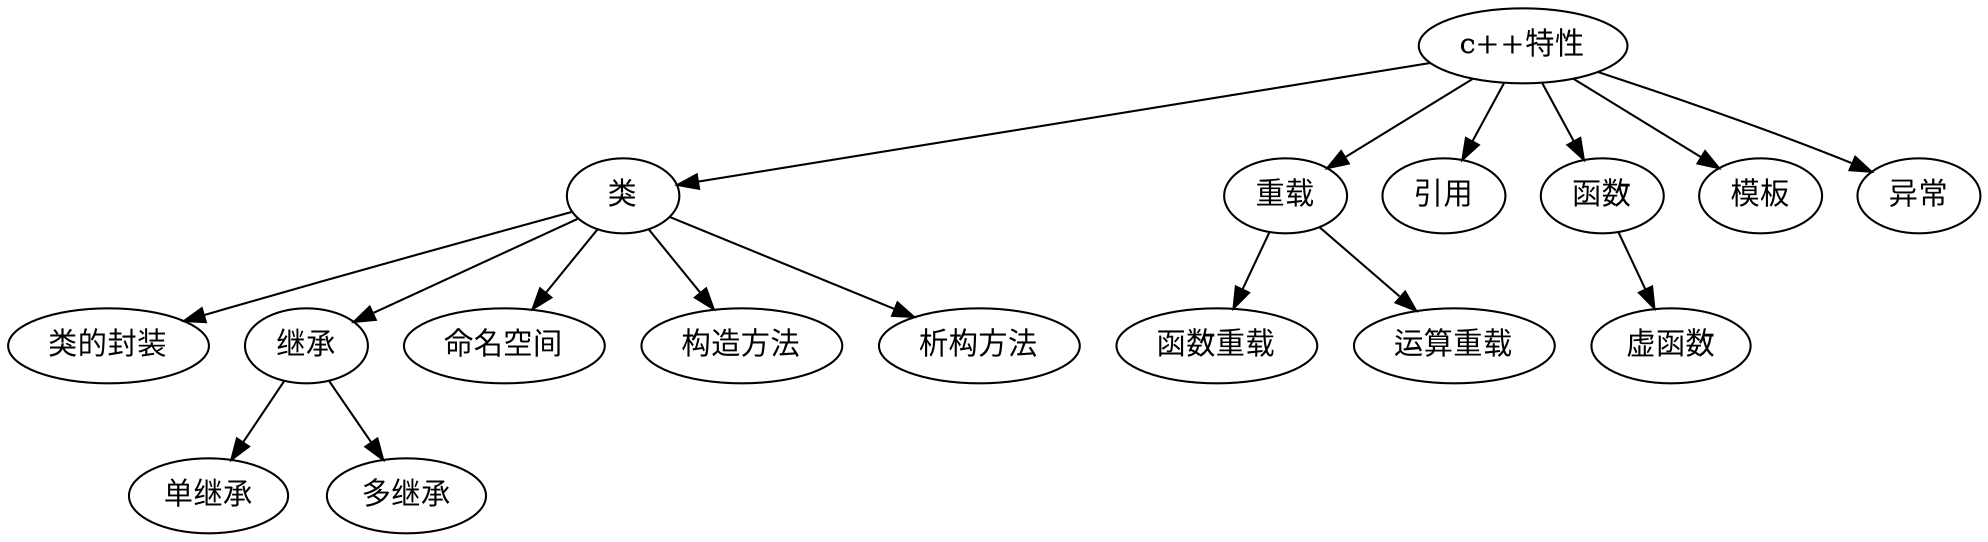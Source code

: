 digraph c_plus_plus_feature{
    c_plus_plus_feature[label="c++特性"];
    class[label="类"]
    overload[label="重载"]
    reference[label="引用"]
    function[label="函数"]
    template[label="模板"]
    exception[label="异常"]
    c_plus_plus_feature->{class overload reference function template exception}
    classes[label="类的封装"]
    inheritance[label="继承"]
    namespace[label="命名空间"]
    constructor[label="构造方法"]
    destructor[label="析构方法"]
    class->{classes inheritance namespace constructor destructor  }
    single_inheritance[label="单继承"]
    multi_inheritance[label="多继承"]
    inheritance->{single_inheritance multi_inheritance}
    virtual_function[label="虚函数"]
    function->{virtual_function }
    function_overload[label="函数重载"]
    operator_overload[label="运算重载"]
    overload->{function_overload operator_overload}
}
